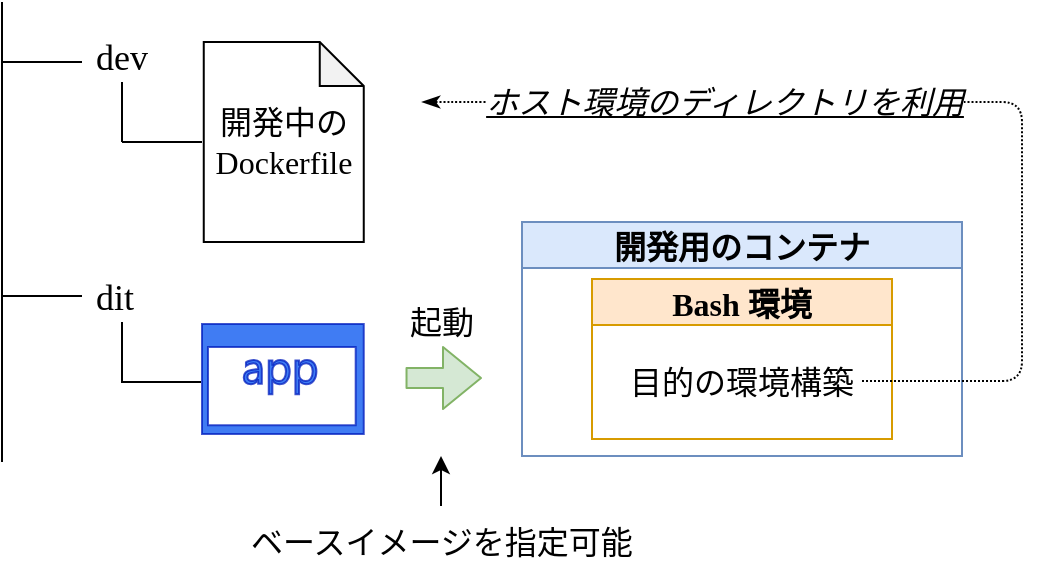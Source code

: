 <mxfile>
    <diagram id="PAKm86orNQraGQCCFK2e" name="ページ1">
        <mxGraphModel dx="696" dy="759" grid="1" gridSize="10" guides="1" tooltips="1" connect="1" arrows="1" fold="1" page="1" pageScale="1" pageWidth="583" pageHeight="413" math="0" shadow="0">
            <root>
                <mxCell id="0"/>
                <mxCell id="1" parent="0"/>
                <mxCell id="2" value="" style="endArrow=none;html=1;fontFamily=Noto Sans JP;fontSource=https%3A%2F%2Ffonts.googleapis.com%2Fcss%3Ffamily%3DNoto%2BSans%2BJP;" parent="1" edge="1">
                    <mxGeometry width="50" height="50" relative="1" as="geometry">
                        <mxPoint x="10" y="240" as="sourcePoint"/>
                        <mxPoint x="10" y="10" as="targetPoint"/>
                    </mxGeometry>
                </mxCell>
                <mxCell id="3" value="" style="endArrow=none;html=1;fontFamily=Noto Sans JP;fontSource=https%3A%2F%2Ffonts.googleapis.com%2Fcss%3Ffamily%3DNoto%2BSans%2BJP;" parent="1" edge="1">
                    <mxGeometry width="50" height="50" relative="1" as="geometry">
                        <mxPoint x="10" y="40" as="sourcePoint"/>
                        <mxPoint x="50" y="40" as="targetPoint"/>
                    </mxGeometry>
                </mxCell>
                <mxCell id="4" value="" style="endArrow=none;html=1;fontFamily=Noto Sans JP;fontSource=https%3A%2F%2Ffonts.googleapis.com%2Fcss%3Ffamily%3DNoto%2BSans%2BJP;" parent="1" edge="1">
                    <mxGeometry width="50" height="50" relative="1" as="geometry">
                        <mxPoint x="10" y="157" as="sourcePoint"/>
                        <mxPoint x="50" y="157" as="targetPoint"/>
                    </mxGeometry>
                </mxCell>
                <mxCell id="7" value="&lt;div style=&quot;text-align: left;&quot;&gt;&lt;span style=&quot;font-size: 18px; background-color: initial;&quot;&gt;dev&lt;/span&gt;&lt;/div&gt;" style="text;html=1;strokeColor=none;fillColor=none;align=center;verticalAlign=middle;whiteSpace=wrap;rounded=0;fontFamily=Noto Sans JP;fontSource=https%3A%2F%2Ffonts.googleapis.com%2Fcss%3Ffamily%3DNoto%2BSans%2BJP;" parent="1" vertex="1">
                    <mxGeometry x="55" y="30" width="30" height="15" as="geometry"/>
                </mxCell>
                <mxCell id="9" value="" style="endArrow=none;html=1;fontSize=16;fontFamily=Noto Sans JP;fontSource=https%3A%2F%2Ffonts.googleapis.com%2Fcss%3Ffamily%3DNoto%2BSans%2BJP;" parent="1" edge="1">
                    <mxGeometry width="50" height="50" relative="1" as="geometry">
                        <mxPoint x="70" y="80" as="sourcePoint"/>
                        <mxPoint x="70" y="50" as="targetPoint"/>
                    </mxGeometry>
                </mxCell>
                <mxCell id="12" value="" style="endArrow=none;html=1;fontFamily=Noto Sans JP;fontSource=https%3A%2F%2Ffonts.googleapis.com%2Fcss%3Ffamily%3DNoto%2BSans%2BJP;" parent="1" edge="1">
                    <mxGeometry width="50" height="50" relative="1" as="geometry">
                        <mxPoint x="70" y="80" as="sourcePoint"/>
                        <mxPoint x="110" y="80" as="targetPoint"/>
                    </mxGeometry>
                </mxCell>
                <mxCell id="21" value="" style="endArrow=none;html=1;fontSize=16;fontFamily=Noto Sans JP;fontSource=https%3A%2F%2Ffonts.googleapis.com%2Fcss%3Ffamily%3DNoto%2BSans%2BJP;" parent="1" edge="1">
                    <mxGeometry width="50" height="50" relative="1" as="geometry">
                        <mxPoint x="70" y="200" as="sourcePoint"/>
                        <mxPoint x="70" y="170" as="targetPoint"/>
                    </mxGeometry>
                </mxCell>
                <mxCell id="22" value="" style="endArrow=none;html=1;fontFamily=Noto Sans JP;fontSource=https%3A%2F%2Ffonts.googleapis.com%2Fcss%3Ffamily%3DNoto%2BSans%2BJP;" parent="1" edge="1">
                    <mxGeometry width="50" height="50" relative="1" as="geometry">
                        <mxPoint x="69.5" y="200" as="sourcePoint"/>
                        <mxPoint x="109.5" y="200" as="targetPoint"/>
                    </mxGeometry>
                </mxCell>
                <mxCell id="26" value="" style="sketch=0;aspect=fixed;pointerEvents=1;shadow=0;dashed=0;html=1;labelPosition=center;verticalLabelPosition=bottom;verticalAlign=top;align=center;fillColor=#0050ef;shape=mxgraph.mscae.enterprise.application;fontSize=16;strokeColor=#001DBC;fontColor=#ffffff;opacity=75;fontFamily=Noto Sans JP;fontSource=https%3A%2F%2Ffonts.googleapis.com%2Fcss%3Ffamily%3DNoto%2BSans%2BJP;" parent="1" vertex="1">
                    <mxGeometry x="110" y="171" width="80.88" height="55" as="geometry"/>
                </mxCell>
                <mxCell id="29" value="開発用のコンテナ" style="swimlane;strokeColor=#6c8ebf;fontSize=16;fillColor=#dae8fc;fontFamily=Noto Sans JP;fontSource=https%3A%2F%2Ffonts.googleapis.com%2Fcss%3Ffamily%3DNoto%2BSans%2BJP;" parent="1" vertex="1">
                    <mxGeometry x="270" y="120" width="220" height="117" as="geometry"/>
                </mxCell>
                <mxCell id="30" value="Bash 環境" style="swimlane;strokeColor=#d79b00;fontSize=16;fillColor=#ffe6cc;fontFamily=Noto Sans JP;fontSource=https%3A%2F%2Ffonts.googleapis.com%2Fcss%3Ffamily%3DNoto%2BSans%2BJP;" parent="29" vertex="1">
                    <mxGeometry x="35" y="28.5" width="150" height="80" as="geometry"/>
                </mxCell>
                <mxCell id="37" value="&lt;font color=&quot;#000000&quot;&gt;目的の環境構築&lt;/font&gt;" style="text;html=1;strokeColor=none;fillColor=none;align=center;verticalAlign=middle;whiteSpace=wrap;rounded=0;fontSize=16;fontColor=#FF0000;fontFamily=Noto Sans JP;fontSource=https%3A%2F%2Ffonts.googleapis.com%2Fcss%3Ffamily%3DNoto%2BSans%2BJP;" parent="30" vertex="1">
                    <mxGeometry x="15" y="36" width="120" height="30" as="geometry"/>
                </mxCell>
                <mxCell id="34" value="" style="shape=flexArrow;endArrow=classic;html=1;fontSize=16;fillColor=#d5e8d4;strokeColor=#82b366;fontFamily=Noto Sans JP;fontSource=https%3A%2F%2Ffonts.googleapis.com%2Fcss%3Ffamily%3DNoto%2BSans%2BJP;" parent="1" edge="1">
                    <mxGeometry width="50" height="50" relative="1" as="geometry">
                        <mxPoint x="211.76" y="198" as="sourcePoint"/>
                        <mxPoint x="250" y="198" as="targetPoint"/>
                    </mxGeometry>
                </mxCell>
                <mxCell id="35" value="起動" style="text;html=1;strokeColor=none;fillColor=none;align=center;verticalAlign=middle;whiteSpace=wrap;rounded=0;fontSize=16;fontFamily=Noto Sans JP;fontSource=https%3A%2F%2Ffonts.googleapis.com%2Fcss%3Ffamily%3DNoto%2BSans%2BJP;" parent="1" vertex="1">
                    <mxGeometry x="210" y="160" width="40" height="20" as="geometry"/>
                </mxCell>
                <mxCell id="55" style="edgeStyle=orthogonalEdgeStyle;html=1;dashed=1;dashPattern=1 1;fontSize=14;startArrow=none;startFill=0;endArrow=classicThin;endFill=1;fontFamily=Noto Sans JP;fontSource=https%3A%2F%2Ffonts.googleapis.com%2Fcss%3Ffamily%3DNoto%2BSans%2BJP;" parent="1" source="37" edge="1">
                    <mxGeometry relative="1" as="geometry">
                        <mxPoint x="220" y="60" as="targetPoint"/>
                        <Array as="points">
                            <mxPoint x="520" y="200"/>
                            <mxPoint x="520" y="60"/>
                            <mxPoint x="240" y="60"/>
                        </Array>
                    </mxGeometry>
                </mxCell>
                <mxCell id="56" value="&lt;font style=&quot;&quot;&gt;&lt;font size=&quot;1&quot; style=&quot;&quot;&gt;&lt;i style=&quot;&quot;&gt;&lt;u style=&quot;font-size: 16px;&quot;&gt;ホスト環境のディレクトリを利用&lt;/u&gt;&lt;/i&gt;&lt;/font&gt;&lt;br&gt;&lt;/font&gt;" style="edgeLabel;html=1;align=center;verticalAlign=middle;resizable=0;points=[];fontSize=14;fontFamily=Noto Sans JP;fontSource=https%3A%2F%2Ffonts.googleapis.com%2Fcss%3Ffamily%3DNoto%2BSans%2BJP;" parent="55" vertex="1" connectable="0">
                    <mxGeometry x="0.609" relative="1" as="geometry">
                        <mxPoint x="49" as="offset"/>
                    </mxGeometry>
                </mxCell>
                <mxCell id="59" value="&lt;div style=&quot;&quot;&gt;&lt;span style=&quot;font-size: 18px; background-color: initial;&quot;&gt;dit&lt;/span&gt;&lt;/div&gt;" style="text;html=1;strokeColor=none;fillColor=none;align=left;verticalAlign=middle;whiteSpace=wrap;rounded=0;fontFamily=Noto Sans JP;fontSource=https%3A%2F%2Ffonts.googleapis.com%2Fcss%3Ffamily%3DNoto%2BSans%2BJP;" parent="1" vertex="1">
                    <mxGeometry x="55" y="150" width="25" height="15" as="geometry"/>
                </mxCell>
                <mxCell id="60" value="&lt;font style=&quot;font-size: 16px;&quot;&gt;開発中の&lt;br&gt;Dockerfile&lt;/font&gt;" style="shape=note;whiteSpace=wrap;html=1;backgroundOutline=1;darkOpacity=0.05;size=22;fontFamily=Noto Sans JP;fontSource=https%3A%2F%2Ffonts.googleapis.com%2Fcss%3Ffamily%3DNoto%2BSans%2BJP;" parent="1" vertex="1">
                    <mxGeometry x="110.88" y="30" width="80" height="100" as="geometry"/>
                </mxCell>
                <mxCell id="61" value="" style="endArrow=classic;html=1;fontFamily=Noto Sans JP;fontSource=https%3A%2F%2Ffonts.googleapis.com%2Fcss%3Ffamily%3DNoto%2BSans%2BJP;" parent="1" edge="1">
                    <mxGeometry width="50" height="50" relative="1" as="geometry">
                        <mxPoint x="229.5" y="262" as="sourcePoint"/>
                        <mxPoint x="229.5" y="237" as="targetPoint"/>
                    </mxGeometry>
                </mxCell>
                <mxCell id="62" value="&lt;font style=&quot;font-size: 16px;&quot;&gt;ベースイメージを指定可能&lt;/font&gt;" style="text;html=1;strokeColor=none;fillColor=none;align=center;verticalAlign=middle;whiteSpace=wrap;rounded=0;fontFamily=Noto Sans JP;fontSource=https%3A%2F%2Ffonts.googleapis.com%2Fcss%3Ffamily%3DNoto%2BSans%2BJP;" parent="1" vertex="1">
                    <mxGeometry x="131.25" y="270" width="197.5" height="20" as="geometry"/>
                </mxCell>
            </root>
        </mxGraphModel>
    </diagram>
</mxfile>